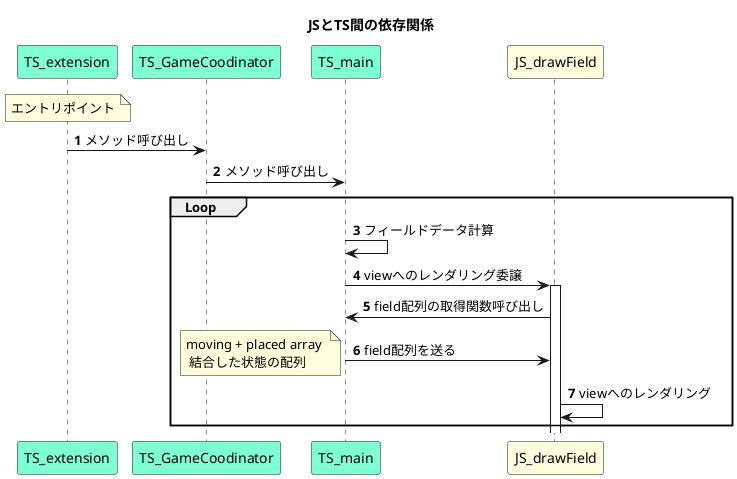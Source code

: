 @startuml dependencies
    title JSとTS間の依存関係

    participant TS_extension #Aquamarine
    participant TS_GameCoodinator #Aquamarine
    participant TS_main #Aquamarine
    participant JS_drawField #LightYellow

    note over TS_extension, TS_extension : エントリポイント

    autonumber

    TS_extension -> TS_GameCoodinator : メソッド呼び出し
    TS_GameCoodinator -> TS_main : メソッド呼び出し

    group Loop
        TS_main -> TS_main : フィールドデータ計算

        TS_main -> JS_drawField ++ : viewへのレンダリング委譲

        JS_drawField -> TS_main : field配列の取得関数呼び出し
        TS_main -> JS_drawField : field配列を送る
        note left : moving + placed array \n 結合した状態の配列

        JS_drawField -> JS_drawField : viewへのレンダリング
    end
    
@enduml